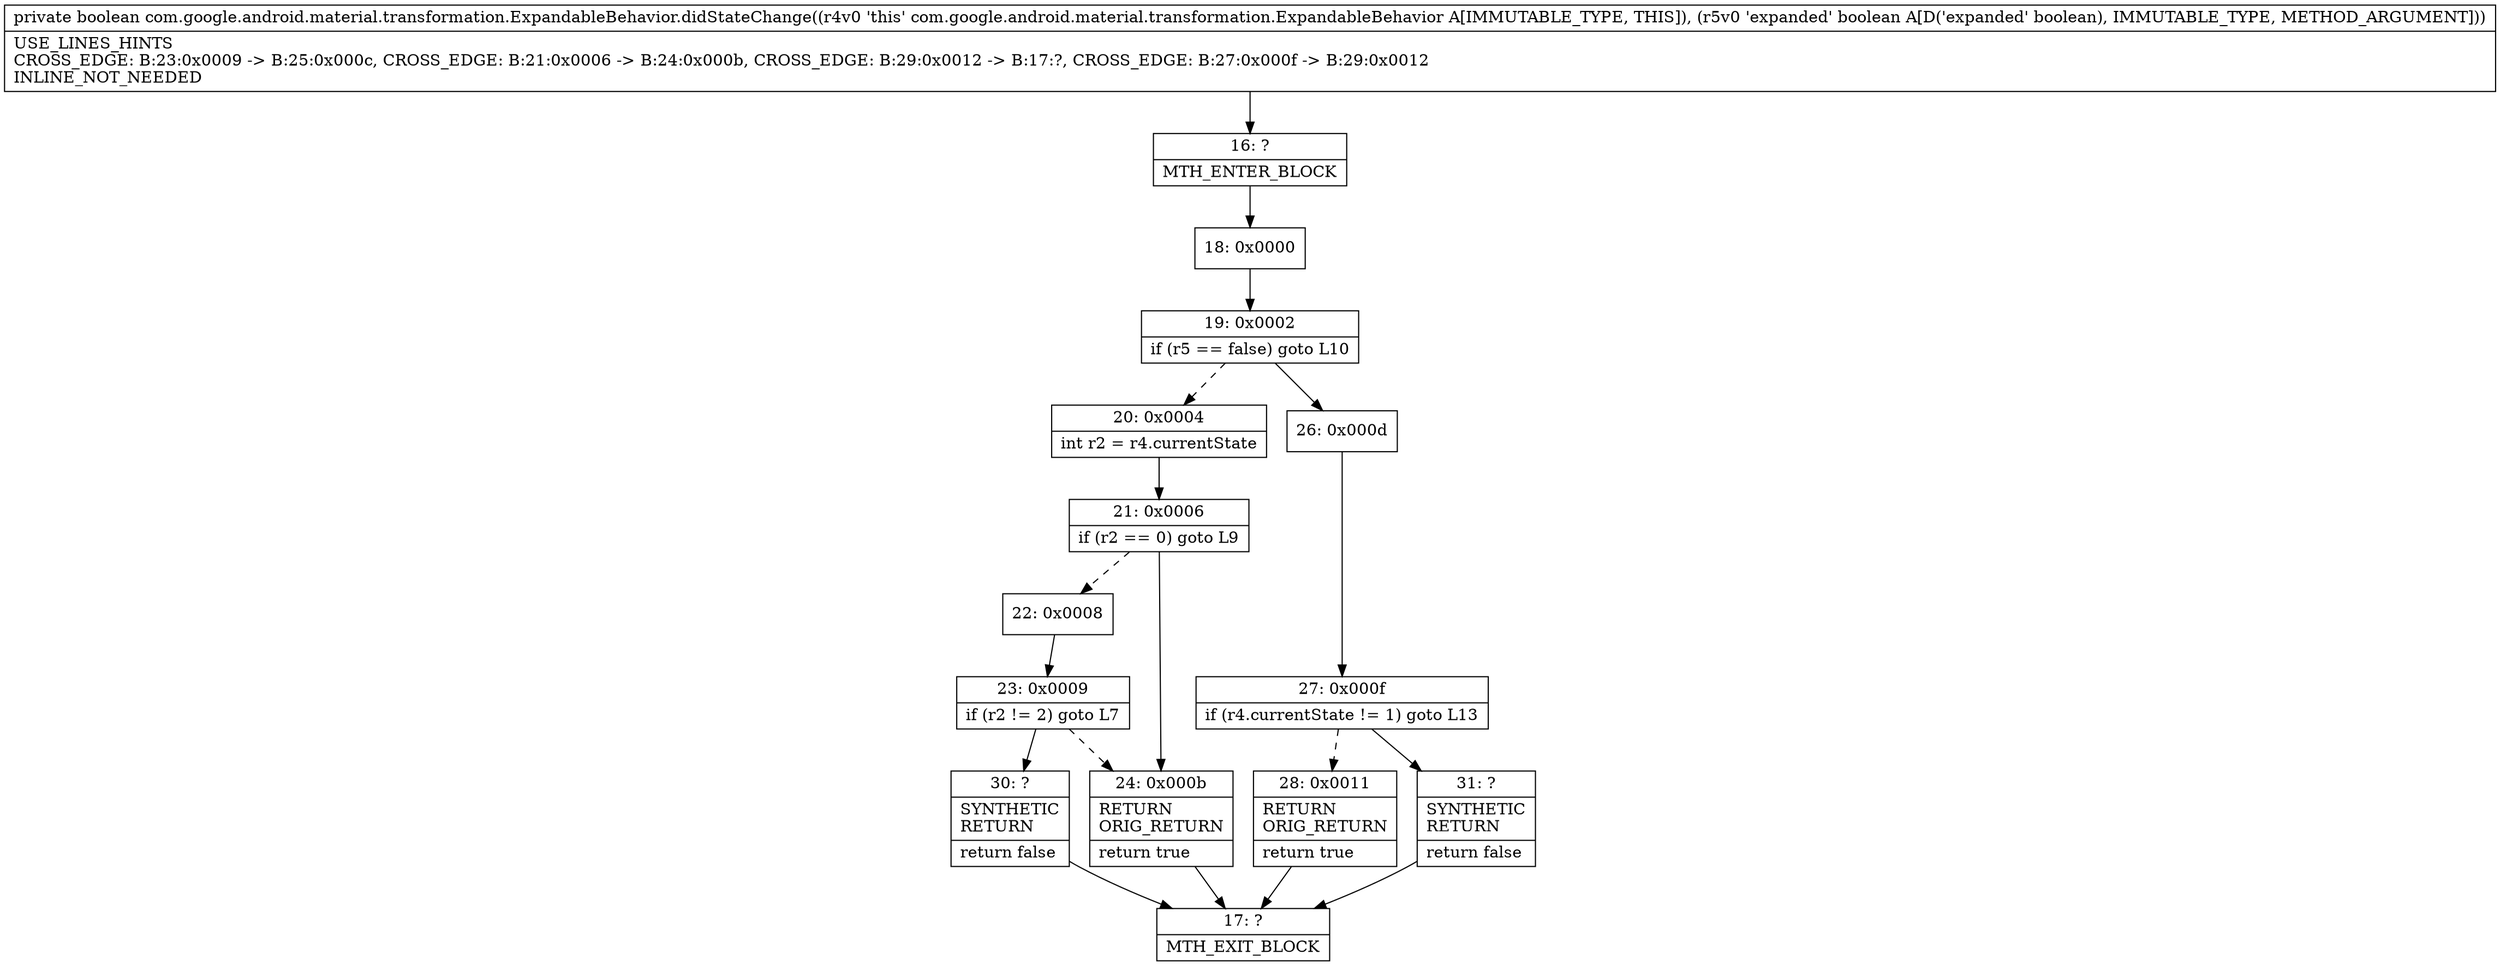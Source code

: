 digraph "CFG forcom.google.android.material.transformation.ExpandableBehavior.didStateChange(Z)Z" {
Node_16 [shape=record,label="{16\:\ ?|MTH_ENTER_BLOCK\l}"];
Node_18 [shape=record,label="{18\:\ 0x0000}"];
Node_19 [shape=record,label="{19\:\ 0x0002|if (r5 == false) goto L10\l}"];
Node_20 [shape=record,label="{20\:\ 0x0004|int r2 = r4.currentState\l}"];
Node_21 [shape=record,label="{21\:\ 0x0006|if (r2 == 0) goto L9\l}"];
Node_22 [shape=record,label="{22\:\ 0x0008}"];
Node_23 [shape=record,label="{23\:\ 0x0009|if (r2 != 2) goto L7\l}"];
Node_30 [shape=record,label="{30\:\ ?|SYNTHETIC\lRETURN\l|return false\l}"];
Node_17 [shape=record,label="{17\:\ ?|MTH_EXIT_BLOCK\l}"];
Node_24 [shape=record,label="{24\:\ 0x000b|RETURN\lORIG_RETURN\l|return true\l}"];
Node_26 [shape=record,label="{26\:\ 0x000d}"];
Node_27 [shape=record,label="{27\:\ 0x000f|if (r4.currentState != 1) goto L13\l}"];
Node_28 [shape=record,label="{28\:\ 0x0011|RETURN\lORIG_RETURN\l|return true\l}"];
Node_31 [shape=record,label="{31\:\ ?|SYNTHETIC\lRETURN\l|return false\l}"];
MethodNode[shape=record,label="{private boolean com.google.android.material.transformation.ExpandableBehavior.didStateChange((r4v0 'this' com.google.android.material.transformation.ExpandableBehavior A[IMMUTABLE_TYPE, THIS]), (r5v0 'expanded' boolean A[D('expanded' boolean), IMMUTABLE_TYPE, METHOD_ARGUMENT]))  | USE_LINES_HINTS\lCROSS_EDGE: B:23:0x0009 \-\> B:25:0x000c, CROSS_EDGE: B:21:0x0006 \-\> B:24:0x000b, CROSS_EDGE: B:29:0x0012 \-\> B:17:?, CROSS_EDGE: B:27:0x000f \-\> B:29:0x0012\lINLINE_NOT_NEEDED\l}"];
MethodNode -> Node_16;Node_16 -> Node_18;
Node_18 -> Node_19;
Node_19 -> Node_20[style=dashed];
Node_19 -> Node_26;
Node_20 -> Node_21;
Node_21 -> Node_22[style=dashed];
Node_21 -> Node_24;
Node_22 -> Node_23;
Node_23 -> Node_24[style=dashed];
Node_23 -> Node_30;
Node_30 -> Node_17;
Node_24 -> Node_17;
Node_26 -> Node_27;
Node_27 -> Node_28[style=dashed];
Node_27 -> Node_31;
Node_28 -> Node_17;
Node_31 -> Node_17;
}

